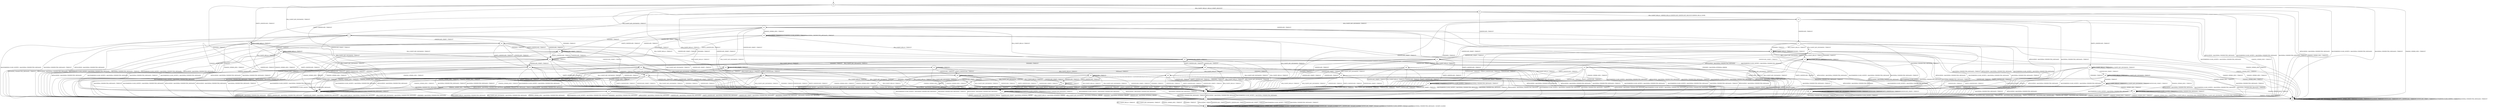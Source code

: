 digraph g {

	s0 [shape="circle" label="s0"];
	s1 [shape="circle" label="s1"];
	s2 [shape="circle" label="s2"];
	s3 [shape="circle" label="s3"];
	s4 [shape="circle" label="s4"];
	s5 [shape="circle" label="s5"];
	s6 [shape="circle" label="s6"];
	s7 [shape="circle" label="s7"];
	s8 [shape="circle" label="s8"];
	s9 [shape="circle" label="s9"];
	s10 [shape="circle" label="s10"];
	s11 [shape="circle" label="s11"];
	s12 [shape="circle" label="s12"];
	s13 [shape="circle" label="s13"];
	s14 [shape="circle" label="s14"];
	s15 [shape="circle" label="s15"];
	s16 [shape="circle" label="s16"];
	s17 [shape="circle" label="s17"];
	s18 [shape="circle" label="s18"];
	s19 [shape="circle" label="s19"];
	s20 [shape="circle" label="s20"];
	s21 [shape="circle" label="s21"];
	s22 [shape="circle" label="s22"];
	s23 [shape="circle" label="s23"];
	s24 [shape="circle" label="s24"];
	s25 [shape="circle" label="s25"];
	s26 [shape="circle" label="s26"];
	s27 [shape="circle" label="s27"];
	s28 [shape="circle" label="s28"];
	s29 [shape="circle" label="s29"];
	s30 [shape="circle" label="s30"];
	s31 [shape="circle" label="s31"];
	s32 [shape="circle" label="s32"];
	s33 [shape="circle" label="s33"];
	s34 [shape="circle" label="s34"];
	s35 [shape="circle" label="s35"];
	s36 [shape="circle" label="s36"];
	s37 [shape="circle" label="s37"];
	s38 [shape="circle" label="s38"];
	s39 [shape="circle" label="s39"];
	s40 [shape="circle" label="s40"];
	s41 [shape="circle" label="s41"];
	s42 [shape="circle" label="s42"];
	s43 [shape="circle" label="s43"];
	s44 [shape="circle" label="s44"];
	s0 -> s3 [label="RSA_CLIENT_HELLO / HELLO_VERIFY_REQUEST"];
	s0 -> s1 [label="RSA_CLIENT_KEY_EXCHANGE / TIMEOUT"];
	s0 -> s9 [label="CHANGE_CIPHER_SPEC / TIMEOUT"];
	s0 -> s7 [label="FINISHED / TIMEOUT"];
	s0 -> s5 [label="APPLICATION / Alert(FATAL,UNEXPECTED_MESSAGE)"];
	s0 -> s8 [label="CERTIFICATE / TIMEOUT"];
	s0 -> s4 [label="EMPTY_CERTIFICATE / TIMEOUT"];
	s0 -> s7 [label="CERTIFICATE_VERIFY / TIMEOUT"];
	s0 -> s5 [label="Alert(WARNING,CLOSE_NOTIFY) / Alert(FATAL,UNEXPECTED_MESSAGE)"];
	s0 -> s5 [label="Alert(FATAL,UNEXPECTED_MESSAGE) / TIMEOUT"];
	s1 -> s25 [label="RSA_CLIENT_HELLO / TIMEOUT"];
	s1 -> s7 [label="RSA_CLIENT_KEY_EXCHANGE / TIMEOUT"];
	s1 -> s2 [label="CHANGE_CIPHER_SPEC / TIMEOUT"];
	s1 -> s41 [label="FINISHED / TIMEOUT"];
	s1 -> s5 [label="APPLICATION / Alert(FATAL,UNEXPECTED_MESSAGE)"];
	s1 -> s24 [label="CERTIFICATE / TIMEOUT"];
	s1 -> s24 [label="EMPTY_CERTIFICATE / TIMEOUT"];
	s1 -> s42 [label="CERTIFICATE_VERIFY / TIMEOUT"];
	s1 -> s5 [label="Alert(WARNING,CLOSE_NOTIFY) / Alert(FATAL,UNEXPECTED_MESSAGE)"];
	s1 -> s5 [label="Alert(FATAL,UNEXPECTED_MESSAGE) / TIMEOUT"];
	s2 -> s5 [label="RSA_CLIENT_HELLO / Alert(FATAL,UNEXPECTED_MESSAGE)"];
	s2 -> s5 [label="RSA_CLIENT_KEY_EXCHANGE / Alert(FATAL,UNEXPECTED_MESSAGE)"];
	s2 -> s9 [label="CHANGE_CIPHER_SPEC / TIMEOUT"];
	s2 -> s5 [label="FINISHED / Alert(FATAL,UNEXPECTED_MESSAGE)"];
	s2 -> s2 [label="APPLICATION / TIMEOUT"];
	s2 -> s5 [label="CERTIFICATE / Alert(FATAL,UNEXPECTED_MESSAGE)"];
	s2 -> s5 [label="EMPTY_CERTIFICATE / Alert(FATAL,UNEXPECTED_MESSAGE)"];
	s2 -> s5 [label="CERTIFICATE_VERIFY / Alert(FATAL,UNEXPECTED_MESSAGE)"];
	s2 -> s2 [label="Alert(WARNING,CLOSE_NOTIFY) / TIMEOUT"];
	s2 -> s2 [label="Alert(FATAL,UNEXPECTED_MESSAGE) / TIMEOUT"];
	s3 -> s10 [label="RSA_CLIENT_HELLO / SERVER_HELLO,CERTIFICATE,CERTIFICATE_REQUEST,SERVER_HELLO_DONE"];
	s3 -> s1 [label="RSA_CLIENT_KEY_EXCHANGE / TIMEOUT"];
	s3 -> s9 [label="CHANGE_CIPHER_SPEC / TIMEOUT"];
	s3 -> s7 [label="FINISHED / TIMEOUT"];
	s3 -> s5 [label="APPLICATION / Alert(FATAL,UNEXPECTED_MESSAGE)"];
	s3 -> s8 [label="CERTIFICATE / TIMEOUT"];
	s3 -> s4 [label="EMPTY_CERTIFICATE / TIMEOUT"];
	s3 -> s7 [label="CERTIFICATE_VERIFY / TIMEOUT"];
	s3 -> s5 [label="Alert(WARNING,CLOSE_NOTIFY) / Alert(FATAL,UNEXPECTED_MESSAGE)"];
	s3 -> s5 [label="Alert(FATAL,UNEXPECTED_MESSAGE) / TIMEOUT"];
	s4 -> s4 [label="RSA_CLIENT_HELLO / TIMEOUT"];
	s4 -> s24 [label="RSA_CLIENT_KEY_EXCHANGE / TIMEOUT"];
	s4 -> s2 [label="CHANGE_CIPHER_SPEC / TIMEOUT"];
	s4 -> s33 [label="FINISHED / TIMEOUT"];
	s4 -> s5 [label="APPLICATION / Alert(FATAL,UNEXPECTED_MESSAGE)"];
	s4 -> s7 [label="CERTIFICATE / TIMEOUT"];
	s4 -> s7 [label="EMPTY_CERTIFICATE / TIMEOUT"];
	s4 -> s27 [label="CERTIFICATE_VERIFY / TIMEOUT"];
	s4 -> s5 [label="Alert(WARNING,CLOSE_NOTIFY) / Alert(FATAL,UNEXPECTED_MESSAGE)"];
	s4 -> s5 [label="Alert(FATAL,UNEXPECTED_MESSAGE) / TIMEOUT"];
	s5 -> s6 [label="RSA_CLIENT_HELLO / TIMEOUT"];
	s5 -> s6 [label="RSA_CLIENT_KEY_EXCHANGE / TIMEOUT"];
	s5 -> s6 [label="CHANGE_CIPHER_SPEC / TIMEOUT"];
	s5 -> s6 [label="FINISHED / TIMEOUT"];
	s5 -> s6 [label="APPLICATION / TIMEOUT"];
	s5 -> s6 [label="CERTIFICATE / TIMEOUT"];
	s5 -> s6 [label="EMPTY_CERTIFICATE / TIMEOUT"];
	s5 -> s6 [label="CERTIFICATE_VERIFY / TIMEOUT"];
	s5 -> s6 [label="Alert(WARNING,CLOSE_NOTIFY) / TIMEOUT"];
	s5 -> s6 [label="Alert(FATAL,UNEXPECTED_MESSAGE) / TIMEOUT"];
	s6 -> s6 [label="RSA_CLIENT_HELLO / SOCKET_CLOSED"];
	s6 -> s6 [label="RSA_CLIENT_KEY_EXCHANGE / SOCKET_CLOSED"];
	s6 -> s6 [label="CHANGE_CIPHER_SPEC / SOCKET_CLOSED"];
	s6 -> s6 [label="FINISHED / SOCKET_CLOSED"];
	s6 -> s6 [label="APPLICATION / SOCKET_CLOSED"];
	s6 -> s6 [label="CERTIFICATE / SOCKET_CLOSED"];
	s6 -> s6 [label="EMPTY_CERTIFICATE / SOCKET_CLOSED"];
	s6 -> s6 [label="CERTIFICATE_VERIFY / SOCKET_CLOSED"];
	s6 -> s6 [label="Alert(WARNING,CLOSE_NOTIFY) / SOCKET_CLOSED"];
	s6 -> s6 [label="Alert(FATAL,UNEXPECTED_MESSAGE) / SOCKET_CLOSED"];
	s7 -> s7 [label="RSA_CLIENT_HELLO / TIMEOUT"];
	s7 -> s7 [label="RSA_CLIENT_KEY_EXCHANGE / TIMEOUT"];
	s7 -> s9 [label="CHANGE_CIPHER_SPEC / TIMEOUT"];
	s7 -> s7 [label="FINISHED / TIMEOUT"];
	s7 -> s5 [label="APPLICATION / Alert(FATAL,UNEXPECTED_MESSAGE)"];
	s7 -> s7 [label="CERTIFICATE / TIMEOUT"];
	s7 -> s7 [label="EMPTY_CERTIFICATE / TIMEOUT"];
	s7 -> s7 [label="CERTIFICATE_VERIFY / TIMEOUT"];
	s7 -> s5 [label="Alert(WARNING,CLOSE_NOTIFY) / Alert(FATAL,UNEXPECTED_MESSAGE)"];
	s7 -> s5 [label="Alert(FATAL,UNEXPECTED_MESSAGE) / TIMEOUT"];
	s8 -> s8 [label="RSA_CLIENT_HELLO / TIMEOUT"];
	s8 -> s23 [label="RSA_CLIENT_KEY_EXCHANGE / TIMEOUT"];
	s8 -> s9 [label="CHANGE_CIPHER_SPEC / TIMEOUT"];
	s8 -> s8 [label="FINISHED / TIMEOUT"];
	s8 -> s5 [label="APPLICATION / Alert(FATAL,UNEXPECTED_MESSAGE)"];
	s8 -> s7 [label="CERTIFICATE / TIMEOUT"];
	s8 -> s7 [label="EMPTY_CERTIFICATE / TIMEOUT"];
	s8 -> s27 [label="CERTIFICATE_VERIFY / TIMEOUT"];
	s8 -> s5 [label="Alert(WARNING,CLOSE_NOTIFY) / Alert(FATAL,UNEXPECTED_MESSAGE)"];
	s8 -> s5 [label="Alert(FATAL,UNEXPECTED_MESSAGE) / TIMEOUT"];
	s9 -> s9 [label="RSA_CLIENT_HELLO / TIMEOUT"];
	s9 -> s9 [label="RSA_CLIENT_KEY_EXCHANGE / TIMEOUT"];
	s9 -> s9 [label="CHANGE_CIPHER_SPEC / TIMEOUT"];
	s9 -> s9 [label="FINISHED / TIMEOUT"];
	s9 -> s9 [label="APPLICATION / TIMEOUT"];
	s9 -> s9 [label="CERTIFICATE / TIMEOUT"];
	s9 -> s9 [label="EMPTY_CERTIFICATE / TIMEOUT"];
	s9 -> s9 [label="CERTIFICATE_VERIFY / TIMEOUT"];
	s9 -> s9 [label="Alert(WARNING,CLOSE_NOTIFY) / TIMEOUT"];
	s9 -> s9 [label="Alert(FATAL,UNEXPECTED_MESSAGE) / TIMEOUT"];
	s10 -> s26 [label="RSA_CLIENT_HELLO / TIMEOUT"];
	s10 -> s12 [label="RSA_CLIENT_KEY_EXCHANGE / TIMEOUT"];
	s10 -> s9 [label="CHANGE_CIPHER_SPEC / TIMEOUT"];
	s10 -> s7 [label="FINISHED / TIMEOUT"];
	s10 -> s5 [label="APPLICATION / Alert(FATAL,UNEXPECTED_MESSAGE)"];
	s10 -> s17 [label="CERTIFICATE / TIMEOUT"];
	s10 -> s11 [label="EMPTY_CERTIFICATE / TIMEOUT"];
	s10 -> s7 [label="CERTIFICATE_VERIFY / TIMEOUT"];
	s10 -> s5 [label="Alert(WARNING,CLOSE_NOTIFY) / Alert(FATAL,UNEXPECTED_MESSAGE)"];
	s10 -> s5 [label="Alert(FATAL,UNEXPECTED_MESSAGE) / TIMEOUT"];
	s11 -> s11 [label="RSA_CLIENT_HELLO / TIMEOUT"];
	s11 -> s11 [label="RSA_CLIENT_KEY_EXCHANGE / TIMEOUT"];
	s11 -> s13 [label="CHANGE_CIPHER_SPEC / TIMEOUT"];
	s11 -> s35 [label="FINISHED / TIMEOUT"];
	s11 -> s5 [label="APPLICATION / Alert(FATAL,UNEXPECTED_MESSAGE)"];
	s11 -> s7 [label="CERTIFICATE / TIMEOUT"];
	s11 -> s7 [label="EMPTY_CERTIFICATE / TIMEOUT"];
	s11 -> s38 [label="CERTIFICATE_VERIFY / TIMEOUT"];
	s11 -> s5 [label="Alert(WARNING,CLOSE_NOTIFY) / Alert(FATAL,UNEXPECTED_MESSAGE)"];
	s11 -> s5 [label="Alert(FATAL,UNEXPECTED_MESSAGE) / TIMEOUT"];
	s12 -> s25 [label="RSA_CLIENT_HELLO / TIMEOUT"];
	s12 -> s7 [label="RSA_CLIENT_KEY_EXCHANGE / TIMEOUT"];
	s12 -> s16 [label="CHANGE_CIPHER_SPEC / TIMEOUT"];
	s12 -> s41 [label="FINISHED / TIMEOUT"];
	s12 -> s5 [label="APPLICATION / Alert(FATAL,UNEXPECTED_MESSAGE)"];
	s12 -> s24 [label="CERTIFICATE / TIMEOUT"];
	s12 -> s24 [label="EMPTY_CERTIFICATE / TIMEOUT"];
	s12 -> s14 [label="CERTIFICATE_VERIFY / TIMEOUT"];
	s12 -> s5 [label="Alert(WARNING,CLOSE_NOTIFY) / Alert(FATAL,UNEXPECTED_MESSAGE)"];
	s12 -> s5 [label="Alert(FATAL,UNEXPECTED_MESSAGE) / TIMEOUT"];
	s13 -> s5 [label="RSA_CLIENT_HELLO / Alert(FATAL,BAD_CERTIFICATE)"];
	s13 -> s5 [label="RSA_CLIENT_KEY_EXCHANGE / Alert(FATAL,BAD_CERTIFICATE)"];
	s13 -> s9 [label="CHANGE_CIPHER_SPEC / TIMEOUT"];
	s13 -> s5 [label="FINISHED / Alert(FATAL,BAD_CERTIFICATE)"];
	s13 -> s13 [label="APPLICATION / TIMEOUT"];
	s13 -> s5 [label="CERTIFICATE / Alert(FATAL,BAD_CERTIFICATE)"];
	s13 -> s5 [label="EMPTY_CERTIFICATE / Alert(FATAL,BAD_CERTIFICATE)"];
	s13 -> s5 [label="CERTIFICATE_VERIFY / Alert(FATAL,BAD_CERTIFICATE)"];
	s13 -> s13 [label="Alert(WARNING,CLOSE_NOTIFY) / TIMEOUT"];
	s13 -> s13 [label="Alert(FATAL,UNEXPECTED_MESSAGE) / TIMEOUT"];
	s14 -> s34 [label="RSA_CLIENT_HELLO / TIMEOUT"];
	s14 -> s7 [label="RSA_CLIENT_KEY_EXCHANGE / TIMEOUT"];
	s14 -> s15 [label="CHANGE_CIPHER_SPEC / TIMEOUT"];
	s14 -> s14 [label="FINISHED / TIMEOUT"];
	s14 -> s5 [label="APPLICATION / Alert(FATAL,UNEXPECTED_MESSAGE)"];
	s14 -> s36 [label="CERTIFICATE / TIMEOUT"];
	s14 -> s36 [label="EMPTY_CERTIFICATE / TIMEOUT"];
	s14 -> s7 [label="CERTIFICATE_VERIFY / TIMEOUT"];
	s14 -> s5 [label="Alert(WARNING,CLOSE_NOTIFY) / Alert(FATAL,UNEXPECTED_MESSAGE)"];
	s14 -> s5 [label="Alert(FATAL,UNEXPECTED_MESSAGE) / TIMEOUT"];
	s15 -> s5 [label="RSA_CLIENT_HELLO / Alert(FATAL,INTERNAL_ERROR)"];
	s15 -> s5 [label="RSA_CLIENT_KEY_EXCHANGE / Alert(FATAL,INTERNAL_ERROR)"];
	s15 -> s9 [label="CHANGE_CIPHER_SPEC / TIMEOUT"];
	s15 -> s5 [label="FINISHED / Alert(FATAL,INTERNAL_ERROR)"];
	s15 -> s15 [label="APPLICATION / TIMEOUT"];
	s15 -> s5 [label="CERTIFICATE / Alert(FATAL,INTERNAL_ERROR)"];
	s15 -> s5 [label="EMPTY_CERTIFICATE / Alert(FATAL,INTERNAL_ERROR)"];
	s15 -> s5 [label="CERTIFICATE_VERIFY / Alert(FATAL,INTERNAL_ERROR)"];
	s15 -> s15 [label="Alert(WARNING,CLOSE_NOTIFY) / TIMEOUT"];
	s15 -> s15 [label="Alert(FATAL,UNEXPECTED_MESSAGE) / TIMEOUT"];
	s16 -> s25 [label="RSA_CLIENT_HELLO / TIMEOUT"];
	s16 -> s7 [label="RSA_CLIENT_KEY_EXCHANGE / TIMEOUT"];
	s16 -> s9 [label="CHANGE_CIPHER_SPEC / TIMEOUT"];
	s16 -> s5 [label="FINISHED / Alert(FATAL,INTERNAL_ERROR)"];
	s16 -> s16 [label="APPLICATION / TIMEOUT"];
	s16 -> s24 [label="CERTIFICATE / TIMEOUT"];
	s16 -> s24 [label="EMPTY_CERTIFICATE / TIMEOUT"];
	s16 -> s42 [label="CERTIFICATE_VERIFY / TIMEOUT"];
	s16 -> s16 [label="Alert(WARNING,CLOSE_NOTIFY) / TIMEOUT"];
	s16 -> s16 [label="Alert(FATAL,UNEXPECTED_MESSAGE) / TIMEOUT"];
	s17 -> s8 [label="RSA_CLIENT_HELLO / TIMEOUT"];
	s17 -> s18 [label="RSA_CLIENT_KEY_EXCHANGE / TIMEOUT"];
	s17 -> s9 [label="CHANGE_CIPHER_SPEC / TIMEOUT"];
	s17 -> s8 [label="FINISHED / TIMEOUT"];
	s17 -> s5 [label="APPLICATION / Alert(FATAL,UNEXPECTED_MESSAGE)"];
	s17 -> s7 [label="CERTIFICATE / TIMEOUT"];
	s17 -> s7 [label="EMPTY_CERTIFICATE / TIMEOUT"];
	s17 -> s27 [label="CERTIFICATE_VERIFY / TIMEOUT"];
	s17 -> s5 [label="Alert(WARNING,CLOSE_NOTIFY) / Alert(FATAL,UNEXPECTED_MESSAGE)"];
	s17 -> s5 [label="Alert(FATAL,UNEXPECTED_MESSAGE) / TIMEOUT"];
	s18 -> s23 [label="RSA_CLIENT_HELLO / TIMEOUT"];
	s18 -> s7 [label="RSA_CLIENT_KEY_EXCHANGE / TIMEOUT"];
	s18 -> s9 [label="CHANGE_CIPHER_SPEC / TIMEOUT"];
	s18 -> s23 [label="FINISHED / TIMEOUT"];
	s18 -> s5 [label="APPLICATION / Alert(FATAL,UNEXPECTED_MESSAGE)"];
	s18 -> s7 [label="CERTIFICATE / TIMEOUT"];
	s18 -> s7 [label="EMPTY_CERTIFICATE / TIMEOUT"];
	s18 -> s19 [label="CERTIFICATE_VERIFY / TIMEOUT"];
	s18 -> s5 [label="Alert(WARNING,CLOSE_NOTIFY) / Alert(FATAL,UNEXPECTED_MESSAGE)"];
	s18 -> s5 [label="Alert(FATAL,UNEXPECTED_MESSAGE) / TIMEOUT"];
	s19 -> s22 [label="RSA_CLIENT_HELLO / TIMEOUT"];
	s19 -> s7 [label="RSA_CLIENT_KEY_EXCHANGE / TIMEOUT"];
	s19 -> s20 [label="CHANGE_CIPHER_SPEC / TIMEOUT"];
	s19 -> s39 [label="FINISHED / TIMEOUT"];
	s19 -> s5 [label="APPLICATION / Alert(FATAL,UNEXPECTED_MESSAGE)"];
	s19 -> s7 [label="CERTIFICATE / TIMEOUT"];
	s19 -> s7 [label="EMPTY_CERTIFICATE / TIMEOUT"];
	s19 -> s7 [label="CERTIFICATE_VERIFY / TIMEOUT"];
	s19 -> s5 [label="Alert(WARNING,CLOSE_NOTIFY) / Alert(FATAL,UNEXPECTED_MESSAGE)"];
	s19 -> s5 [label="Alert(FATAL,UNEXPECTED_MESSAGE) / TIMEOUT"];
	s20 -> s7 [label="RSA_CLIENT_HELLO / TIMEOUT"];
	s20 -> s7 [label="RSA_CLIENT_KEY_EXCHANGE / TIMEOUT"];
	s20 -> s9 [label="CHANGE_CIPHER_SPEC / TIMEOUT"];
	s20 -> s21 [label="FINISHED / CHANGE_CIPHER_SPEC,FINISHED,CHANGE_CIPHER_SPEC,FINISHED"];
	s20 -> s20 [label="APPLICATION / TIMEOUT"];
	s20 -> s7 [label="CERTIFICATE / TIMEOUT"];
	s20 -> s7 [label="EMPTY_CERTIFICATE / TIMEOUT"];
	s20 -> s7 [label="CERTIFICATE_VERIFY / TIMEOUT"];
	s20 -> s20 [label="Alert(WARNING,CLOSE_NOTIFY) / TIMEOUT"];
	s20 -> s20 [label="Alert(FATAL,UNEXPECTED_MESSAGE) / TIMEOUT"];
	s21 -> s21 [label="RSA_CLIENT_HELLO / TIMEOUT"];
	s21 -> s21 [label="RSA_CLIENT_KEY_EXCHANGE / TIMEOUT"];
	s21 -> s9 [label="CHANGE_CIPHER_SPEC / TIMEOUT"];
	s21 -> s21 [label="FINISHED / TIMEOUT"];
	s21 -> s5 [label="APPLICATION / APPLICATION"];
	s21 -> s21 [label="CERTIFICATE / TIMEOUT"];
	s21 -> s21 [label="EMPTY_CERTIFICATE / TIMEOUT"];
	s21 -> s21 [label="CERTIFICATE_VERIFY / TIMEOUT"];
	s21 -> s5 [label="Alert(WARNING,CLOSE_NOTIFY) / TIMEOUT"];
	s21 -> s5 [label="Alert(FATAL,UNEXPECTED_MESSAGE) / TIMEOUT"];
	s22 -> s7 [label="RSA_CLIENT_HELLO / TIMEOUT"];
	s22 -> s7 [label="RSA_CLIENT_KEY_EXCHANGE / TIMEOUT"];
	s22 -> s2 [label="CHANGE_CIPHER_SPEC / TIMEOUT"];
	s22 -> s32 [label="FINISHED / TIMEOUT"];
	s22 -> s5 [label="APPLICATION / Alert(FATAL,UNEXPECTED_MESSAGE)"];
	s22 -> s7 [label="CERTIFICATE / TIMEOUT"];
	s22 -> s7 [label="EMPTY_CERTIFICATE / TIMEOUT"];
	s22 -> s7 [label="CERTIFICATE_VERIFY / TIMEOUT"];
	s22 -> s5 [label="Alert(WARNING,CLOSE_NOTIFY) / Alert(FATAL,UNEXPECTED_MESSAGE)"];
	s22 -> s5 [label="Alert(FATAL,UNEXPECTED_MESSAGE) / TIMEOUT"];
	s23 -> s23 [label="RSA_CLIENT_HELLO / TIMEOUT"];
	s23 -> s7 [label="RSA_CLIENT_KEY_EXCHANGE / TIMEOUT"];
	s23 -> s9 [label="CHANGE_CIPHER_SPEC / TIMEOUT"];
	s23 -> s23 [label="FINISHED / TIMEOUT"];
	s23 -> s5 [label="APPLICATION / Alert(FATAL,UNEXPECTED_MESSAGE)"];
	s23 -> s7 [label="CERTIFICATE / TIMEOUT"];
	s23 -> s7 [label="EMPTY_CERTIFICATE / TIMEOUT"];
	s23 -> s28 [label="CERTIFICATE_VERIFY / TIMEOUT"];
	s23 -> s5 [label="Alert(WARNING,CLOSE_NOTIFY) / Alert(FATAL,UNEXPECTED_MESSAGE)"];
	s23 -> s5 [label="Alert(FATAL,UNEXPECTED_MESSAGE) / TIMEOUT"];
	s24 -> s29 [label="RSA_CLIENT_HELLO / TIMEOUT"];
	s24 -> s7 [label="RSA_CLIENT_KEY_EXCHANGE / TIMEOUT"];
	s24 -> s2 [label="CHANGE_CIPHER_SPEC / TIMEOUT"];
	s24 -> s24 [label="FINISHED / TIMEOUT"];
	s24 -> s5 [label="APPLICATION / Alert(FATAL,UNEXPECTED_MESSAGE)"];
	s24 -> s7 [label="CERTIFICATE / TIMEOUT"];
	s24 -> s7 [label="EMPTY_CERTIFICATE / TIMEOUT"];
	s24 -> s28 [label="CERTIFICATE_VERIFY / TIMEOUT"];
	s24 -> s5 [label="Alert(WARNING,CLOSE_NOTIFY) / Alert(FATAL,UNEXPECTED_MESSAGE)"];
	s24 -> s5 [label="Alert(FATAL,UNEXPECTED_MESSAGE) / TIMEOUT"];
	s25 -> s7 [label="RSA_CLIENT_HELLO / TIMEOUT"];
	s25 -> s7 [label="RSA_CLIENT_KEY_EXCHANGE / TIMEOUT"];
	s25 -> s2 [label="CHANGE_CIPHER_SPEC / TIMEOUT"];
	s25 -> s30 [label="FINISHED / TIMEOUT"];
	s25 -> s5 [label="APPLICATION / Alert(FATAL,UNEXPECTED_MESSAGE)"];
	s25 -> s29 [label="CERTIFICATE / TIMEOUT"];
	s25 -> s29 [label="EMPTY_CERTIFICATE / TIMEOUT"];
	s25 -> s25 [label="CERTIFICATE_VERIFY / TIMEOUT"];
	s25 -> s5 [label="Alert(WARNING,CLOSE_NOTIFY) / Alert(FATAL,UNEXPECTED_MESSAGE)"];
	s25 -> s5 [label="Alert(FATAL,UNEXPECTED_MESSAGE) / TIMEOUT"];
	s26 -> s5 [label="RSA_CLIENT_HELLO / Alert(FATAL,UNEXPECTED_MESSAGE)"];
	s26 -> s5 [label="RSA_CLIENT_KEY_EXCHANGE / Alert(FATAL,UNEXPECTED_MESSAGE)"];
	s26 -> s5 [label="CHANGE_CIPHER_SPEC / Alert(FATAL,UNEXPECTED_MESSAGE)"];
	s26 -> s5 [label="FINISHED / Alert(FATAL,UNEXPECTED_MESSAGE)"];
	s26 -> s5 [label="APPLICATION / Alert(FATAL,UNEXPECTED_MESSAGE)"];
	s26 -> s5 [label="CERTIFICATE / Alert(FATAL,UNEXPECTED_MESSAGE)"];
	s26 -> s5 [label="EMPTY_CERTIFICATE / Alert(FATAL,UNEXPECTED_MESSAGE)"];
	s26 -> s5 [label="CERTIFICATE_VERIFY / Alert(FATAL,UNEXPECTED_MESSAGE)"];
	s26 -> s5 [label="Alert(WARNING,CLOSE_NOTIFY) / Alert(FATAL,UNEXPECTED_MESSAGE)"];
	s26 -> s5 [label="Alert(FATAL,UNEXPECTED_MESSAGE) / Alert(FATAL,UNEXPECTED_MESSAGE)"];
	s27 -> s40 [label="RSA_CLIENT_HELLO / TIMEOUT"];
	s27 -> s28 [label="RSA_CLIENT_KEY_EXCHANGE / TIMEOUT"];
	s27 -> s2 [label="CHANGE_CIPHER_SPEC / TIMEOUT"];
	s27 -> s43 [label="FINISHED / TIMEOUT"];
	s27 -> s5 [label="APPLICATION / Alert(FATAL,UNEXPECTED_MESSAGE)"];
	s27 -> s7 [label="CERTIFICATE / TIMEOUT"];
	s27 -> s7 [label="EMPTY_CERTIFICATE / TIMEOUT"];
	s27 -> s7 [label="CERTIFICATE_VERIFY / TIMEOUT"];
	s27 -> s5 [label="Alert(WARNING,CLOSE_NOTIFY) / Alert(FATAL,UNEXPECTED_MESSAGE)"];
	s27 -> s5 [label="Alert(FATAL,UNEXPECTED_MESSAGE) / TIMEOUT"];
	s28 -> s22 [label="RSA_CLIENT_HELLO / TIMEOUT"];
	s28 -> s7 [label="RSA_CLIENT_KEY_EXCHANGE / TIMEOUT"];
	s28 -> s2 [label="CHANGE_CIPHER_SPEC / TIMEOUT"];
	s28 -> s39 [label="FINISHED / TIMEOUT"];
	s28 -> s5 [label="APPLICATION / Alert(FATAL,UNEXPECTED_MESSAGE)"];
	s28 -> s7 [label="CERTIFICATE / TIMEOUT"];
	s28 -> s7 [label="EMPTY_CERTIFICATE / TIMEOUT"];
	s28 -> s7 [label="CERTIFICATE_VERIFY / TIMEOUT"];
	s28 -> s5 [label="Alert(WARNING,CLOSE_NOTIFY) / Alert(FATAL,UNEXPECTED_MESSAGE)"];
	s28 -> s5 [label="Alert(FATAL,UNEXPECTED_MESSAGE) / TIMEOUT"];
	s29 -> s7 [label="RSA_CLIENT_HELLO / TIMEOUT"];
	s29 -> s7 [label="RSA_CLIENT_KEY_EXCHANGE / TIMEOUT"];
	s29 -> s2 [label="CHANGE_CIPHER_SPEC / TIMEOUT"];
	s29 -> s31 [label="FINISHED / TIMEOUT"];
	s29 -> s5 [label="APPLICATION / Alert(FATAL,UNEXPECTED_MESSAGE)"];
	s29 -> s7 [label="CERTIFICATE / TIMEOUT"];
	s29 -> s7 [label="EMPTY_CERTIFICATE / TIMEOUT"];
	s29 -> s22 [label="CERTIFICATE_VERIFY / TIMEOUT"];
	s29 -> s5 [label="Alert(WARNING,CLOSE_NOTIFY) / Alert(FATAL,UNEXPECTED_MESSAGE)"];
	s29 -> s5 [label="Alert(FATAL,UNEXPECTED_MESSAGE) / TIMEOUT"];
	s30 -> s7 [label="RSA_CLIENT_HELLO / TIMEOUT"];
	s30 -> s7 [label="RSA_CLIENT_KEY_EXCHANGE / TIMEOUT"];
	s30 -> s2 [label="CHANGE_CIPHER_SPEC / TIMEOUT"];
	s30 -> s7 [label="FINISHED / TIMEOUT"];
	s30 -> s5 [label="APPLICATION / Alert(FATAL,UNEXPECTED_MESSAGE)"];
	s30 -> s31 [label="CERTIFICATE / TIMEOUT"];
	s30 -> s31 [label="EMPTY_CERTIFICATE / TIMEOUT"];
	s30 -> s30 [label="CERTIFICATE_VERIFY / TIMEOUT"];
	s30 -> s5 [label="Alert(WARNING,CLOSE_NOTIFY) / Alert(FATAL,UNEXPECTED_MESSAGE)"];
	s30 -> s5 [label="Alert(FATAL,UNEXPECTED_MESSAGE) / TIMEOUT"];
	s31 -> s7 [label="RSA_CLIENT_HELLO / TIMEOUT"];
	s31 -> s7 [label="RSA_CLIENT_KEY_EXCHANGE / TIMEOUT"];
	s31 -> s2 [label="CHANGE_CIPHER_SPEC / TIMEOUT"];
	s31 -> s7 [label="FINISHED / TIMEOUT"];
	s31 -> s5 [label="APPLICATION / Alert(FATAL,UNEXPECTED_MESSAGE)"];
	s31 -> s7 [label="CERTIFICATE / TIMEOUT"];
	s31 -> s7 [label="EMPTY_CERTIFICATE / TIMEOUT"];
	s31 -> s32 [label="CERTIFICATE_VERIFY / TIMEOUT"];
	s31 -> s5 [label="Alert(WARNING,CLOSE_NOTIFY) / Alert(FATAL,UNEXPECTED_MESSAGE)"];
	s31 -> s5 [label="Alert(FATAL,UNEXPECTED_MESSAGE) / TIMEOUT"];
	s32 -> s7 [label="RSA_CLIENT_HELLO / TIMEOUT"];
	s32 -> s7 [label="RSA_CLIENT_KEY_EXCHANGE / TIMEOUT"];
	s32 -> s2 [label="CHANGE_CIPHER_SPEC / TIMEOUT"];
	s32 -> s7 [label="FINISHED / TIMEOUT"];
	s32 -> s5 [label="APPLICATION / Alert(FATAL,UNEXPECTED_MESSAGE)"];
	s32 -> s7 [label="CERTIFICATE / TIMEOUT"];
	s32 -> s7 [label="EMPTY_CERTIFICATE / TIMEOUT"];
	s32 -> s7 [label="CERTIFICATE_VERIFY / TIMEOUT"];
	s32 -> s5 [label="Alert(WARNING,CLOSE_NOTIFY) / Alert(FATAL,UNEXPECTED_MESSAGE)"];
	s32 -> s5 [label="Alert(FATAL,UNEXPECTED_MESSAGE) / TIMEOUT"];
	s33 -> s33 [label="RSA_CLIENT_HELLO / TIMEOUT"];
	s33 -> s24 [label="RSA_CLIENT_KEY_EXCHANGE / TIMEOUT"];
	s33 -> s2 [label="CHANGE_CIPHER_SPEC / TIMEOUT"];
	s33 -> s7 [label="FINISHED / TIMEOUT"];
	s33 -> s5 [label="APPLICATION / Alert(FATAL,UNEXPECTED_MESSAGE)"];
	s33 -> s7 [label="CERTIFICATE / TIMEOUT"];
	s33 -> s7 [label="EMPTY_CERTIFICATE / TIMEOUT"];
	s33 -> s43 [label="CERTIFICATE_VERIFY / TIMEOUT"];
	s33 -> s5 [label="Alert(WARNING,CLOSE_NOTIFY) / Alert(FATAL,UNEXPECTED_MESSAGE)"];
	s33 -> s5 [label="Alert(FATAL,UNEXPECTED_MESSAGE) / TIMEOUT"];
	s34 -> s7 [label="RSA_CLIENT_HELLO / TIMEOUT"];
	s34 -> s7 [label="RSA_CLIENT_KEY_EXCHANGE / TIMEOUT"];
	s34 -> s15 [label="CHANGE_CIPHER_SPEC / TIMEOUT"];
	s34 -> s34 [label="FINISHED / TIMEOUT"];
	s34 -> s5 [label="APPLICATION / Alert(FATAL,UNEXPECTED_MESSAGE)"];
	s34 -> s37 [label="CERTIFICATE / TIMEOUT"];
	s34 -> s37 [label="EMPTY_CERTIFICATE / TIMEOUT"];
	s34 -> s7 [label="CERTIFICATE_VERIFY / TIMEOUT"];
	s34 -> s5 [label="Alert(WARNING,CLOSE_NOTIFY) / Alert(FATAL,UNEXPECTED_MESSAGE)"];
	s34 -> s5 [label="Alert(FATAL,UNEXPECTED_MESSAGE) / TIMEOUT"];
	s35 -> s35 [label="RSA_CLIENT_HELLO / TIMEOUT"];
	s35 -> s35 [label="RSA_CLIENT_KEY_EXCHANGE / TIMEOUT"];
	s35 -> s13 [label="CHANGE_CIPHER_SPEC / TIMEOUT"];
	s35 -> s7 [label="FINISHED / TIMEOUT"];
	s35 -> s5 [label="APPLICATION / Alert(FATAL,UNEXPECTED_MESSAGE)"];
	s35 -> s7 [label="CERTIFICATE / TIMEOUT"];
	s35 -> s7 [label="EMPTY_CERTIFICATE / TIMEOUT"];
	s35 -> s35 [label="CERTIFICATE_VERIFY / TIMEOUT"];
	s35 -> s5 [label="Alert(WARNING,CLOSE_NOTIFY) / Alert(FATAL,UNEXPECTED_MESSAGE)"];
	s35 -> s5 [label="Alert(FATAL,UNEXPECTED_MESSAGE) / TIMEOUT"];
	s36 -> s37 [label="RSA_CLIENT_HELLO / TIMEOUT"];
	s36 -> s7 [label="RSA_CLIENT_KEY_EXCHANGE / TIMEOUT"];
	s36 -> s15 [label="CHANGE_CIPHER_SPEC / TIMEOUT"];
	s36 -> s36 [label="FINISHED / TIMEOUT"];
	s36 -> s5 [label="APPLICATION / Alert(FATAL,UNEXPECTED_MESSAGE)"];
	s36 -> s7 [label="CERTIFICATE / TIMEOUT"];
	s36 -> s7 [label="EMPTY_CERTIFICATE / TIMEOUT"];
	s36 -> s7 [label="CERTIFICATE_VERIFY / TIMEOUT"];
	s36 -> s5 [label="Alert(WARNING,CLOSE_NOTIFY) / Alert(FATAL,UNEXPECTED_MESSAGE)"];
	s36 -> s5 [label="Alert(FATAL,UNEXPECTED_MESSAGE) / TIMEOUT"];
	s37 -> s7 [label="RSA_CLIENT_HELLO / TIMEOUT"];
	s37 -> s7 [label="RSA_CLIENT_KEY_EXCHANGE / TIMEOUT"];
	s37 -> s15 [label="CHANGE_CIPHER_SPEC / TIMEOUT"];
	s37 -> s37 [label="FINISHED / TIMEOUT"];
	s37 -> s5 [label="APPLICATION / Alert(FATAL,UNEXPECTED_MESSAGE)"];
	s37 -> s7 [label="CERTIFICATE / TIMEOUT"];
	s37 -> s7 [label="EMPTY_CERTIFICATE / TIMEOUT"];
	s37 -> s7 [label="CERTIFICATE_VERIFY / TIMEOUT"];
	s37 -> s5 [label="Alert(WARNING,CLOSE_NOTIFY) / Alert(FATAL,UNEXPECTED_MESSAGE)"];
	s37 -> s5 [label="Alert(FATAL,UNEXPECTED_MESSAGE) / TIMEOUT"];
	s38 -> s38 [label="RSA_CLIENT_HELLO / TIMEOUT"];
	s38 -> s38 [label="RSA_CLIENT_KEY_EXCHANGE / TIMEOUT"];
	s38 -> s13 [label="CHANGE_CIPHER_SPEC / TIMEOUT"];
	s38 -> s35 [label="FINISHED / TIMEOUT"];
	s38 -> s5 [label="APPLICATION / Alert(FATAL,UNEXPECTED_MESSAGE)"];
	s38 -> s7 [label="CERTIFICATE / TIMEOUT"];
	s38 -> s7 [label="EMPTY_CERTIFICATE / TIMEOUT"];
	s38 -> s7 [label="CERTIFICATE_VERIFY / TIMEOUT"];
	s38 -> s5 [label="Alert(WARNING,CLOSE_NOTIFY) / Alert(FATAL,UNEXPECTED_MESSAGE)"];
	s38 -> s5 [label="Alert(FATAL,UNEXPECTED_MESSAGE) / TIMEOUT"];
	s39 -> s32 [label="RSA_CLIENT_HELLO / TIMEOUT"];
	s39 -> s7 [label="RSA_CLIENT_KEY_EXCHANGE / TIMEOUT"];
	s39 -> s2 [label="CHANGE_CIPHER_SPEC / TIMEOUT"];
	s39 -> s7 [label="FINISHED / TIMEOUT"];
	s39 -> s5 [label="APPLICATION / Alert(FATAL,UNEXPECTED_MESSAGE)"];
	s39 -> s7 [label="CERTIFICATE / TIMEOUT"];
	s39 -> s7 [label="EMPTY_CERTIFICATE / TIMEOUT"];
	s39 -> s7 [label="CERTIFICATE_VERIFY / TIMEOUT"];
	s39 -> s5 [label="Alert(WARNING,CLOSE_NOTIFY) / Alert(FATAL,UNEXPECTED_MESSAGE)"];
	s39 -> s5 [label="Alert(FATAL,UNEXPECTED_MESSAGE) / TIMEOUT"];
	s40 -> s7 [label="RSA_CLIENT_HELLO / TIMEOUT"];
	s40 -> s22 [label="RSA_CLIENT_KEY_EXCHANGE / TIMEOUT"];
	s40 -> s2 [label="CHANGE_CIPHER_SPEC / TIMEOUT"];
	s40 -> s44 [label="FINISHED / TIMEOUT"];
	s40 -> s5 [label="APPLICATION / Alert(FATAL,UNEXPECTED_MESSAGE)"];
	s40 -> s7 [label="CERTIFICATE / TIMEOUT"];
	s40 -> s7 [label="EMPTY_CERTIFICATE / TIMEOUT"];
	s40 -> s7 [label="CERTIFICATE_VERIFY / TIMEOUT"];
	s40 -> s5 [label="Alert(WARNING,CLOSE_NOTIFY) / Alert(FATAL,UNEXPECTED_MESSAGE)"];
	s40 -> s5 [label="Alert(FATAL,UNEXPECTED_MESSAGE) / TIMEOUT"];
	s41 -> s30 [label="RSA_CLIENT_HELLO / TIMEOUT"];
	s41 -> s7 [label="RSA_CLIENT_KEY_EXCHANGE / TIMEOUT"];
	s41 -> s2 [label="CHANGE_CIPHER_SPEC / TIMEOUT"];
	s41 -> s7 [label="FINISHED / TIMEOUT"];
	s41 -> s5 [label="APPLICATION / Alert(FATAL,UNEXPECTED_MESSAGE)"];
	s41 -> s24 [label="CERTIFICATE / TIMEOUT"];
	s41 -> s24 [label="EMPTY_CERTIFICATE / TIMEOUT"];
	s41 -> s41 [label="CERTIFICATE_VERIFY / TIMEOUT"];
	s41 -> s5 [label="Alert(WARNING,CLOSE_NOTIFY) / Alert(FATAL,UNEXPECTED_MESSAGE)"];
	s41 -> s5 [label="Alert(FATAL,UNEXPECTED_MESSAGE) / TIMEOUT"];
	s42 -> s25 [label="RSA_CLIENT_HELLO / TIMEOUT"];
	s42 -> s7 [label="RSA_CLIENT_KEY_EXCHANGE / TIMEOUT"];
	s42 -> s2 [label="CHANGE_CIPHER_SPEC / TIMEOUT"];
	s42 -> s41 [label="FINISHED / TIMEOUT"];
	s42 -> s5 [label="APPLICATION / Alert(FATAL,UNEXPECTED_MESSAGE)"];
	s42 -> s28 [label="CERTIFICATE / TIMEOUT"];
	s42 -> s28 [label="EMPTY_CERTIFICATE / TIMEOUT"];
	s42 -> s7 [label="CERTIFICATE_VERIFY / TIMEOUT"];
	s42 -> s5 [label="Alert(WARNING,CLOSE_NOTIFY) / Alert(FATAL,UNEXPECTED_MESSAGE)"];
	s42 -> s5 [label="Alert(FATAL,UNEXPECTED_MESSAGE) / TIMEOUT"];
	s43 -> s44 [label="RSA_CLIENT_HELLO / TIMEOUT"];
	s43 -> s39 [label="RSA_CLIENT_KEY_EXCHANGE / TIMEOUT"];
	s43 -> s2 [label="CHANGE_CIPHER_SPEC / TIMEOUT"];
	s43 -> s7 [label="FINISHED / TIMEOUT"];
	s43 -> s5 [label="APPLICATION / Alert(FATAL,UNEXPECTED_MESSAGE)"];
	s43 -> s7 [label="CERTIFICATE / TIMEOUT"];
	s43 -> s7 [label="EMPTY_CERTIFICATE / TIMEOUT"];
	s43 -> s7 [label="CERTIFICATE_VERIFY / TIMEOUT"];
	s43 -> s5 [label="Alert(WARNING,CLOSE_NOTIFY) / Alert(FATAL,UNEXPECTED_MESSAGE)"];
	s43 -> s5 [label="Alert(FATAL,UNEXPECTED_MESSAGE) / TIMEOUT"];
	s44 -> s7 [label="RSA_CLIENT_HELLO / TIMEOUT"];
	s44 -> s32 [label="RSA_CLIENT_KEY_EXCHANGE / TIMEOUT"];
	s44 -> s2 [label="CHANGE_CIPHER_SPEC / TIMEOUT"];
	s44 -> s7 [label="FINISHED / TIMEOUT"];
	s44 -> s5 [label="APPLICATION / Alert(FATAL,UNEXPECTED_MESSAGE)"];
	s44 -> s7 [label="CERTIFICATE / TIMEOUT"];
	s44 -> s7 [label="EMPTY_CERTIFICATE / TIMEOUT"];
	s44 -> s7 [label="CERTIFICATE_VERIFY / TIMEOUT"];
	s44 -> s5 [label="Alert(WARNING,CLOSE_NOTIFY) / Alert(FATAL,UNEXPECTED_MESSAGE)"];
	s44 -> s5 [label="Alert(FATAL,UNEXPECTED_MESSAGE) / TIMEOUT"];

__start0 [label="" shape="none" width="0" height="0"];
__start0 -> s0;

}
